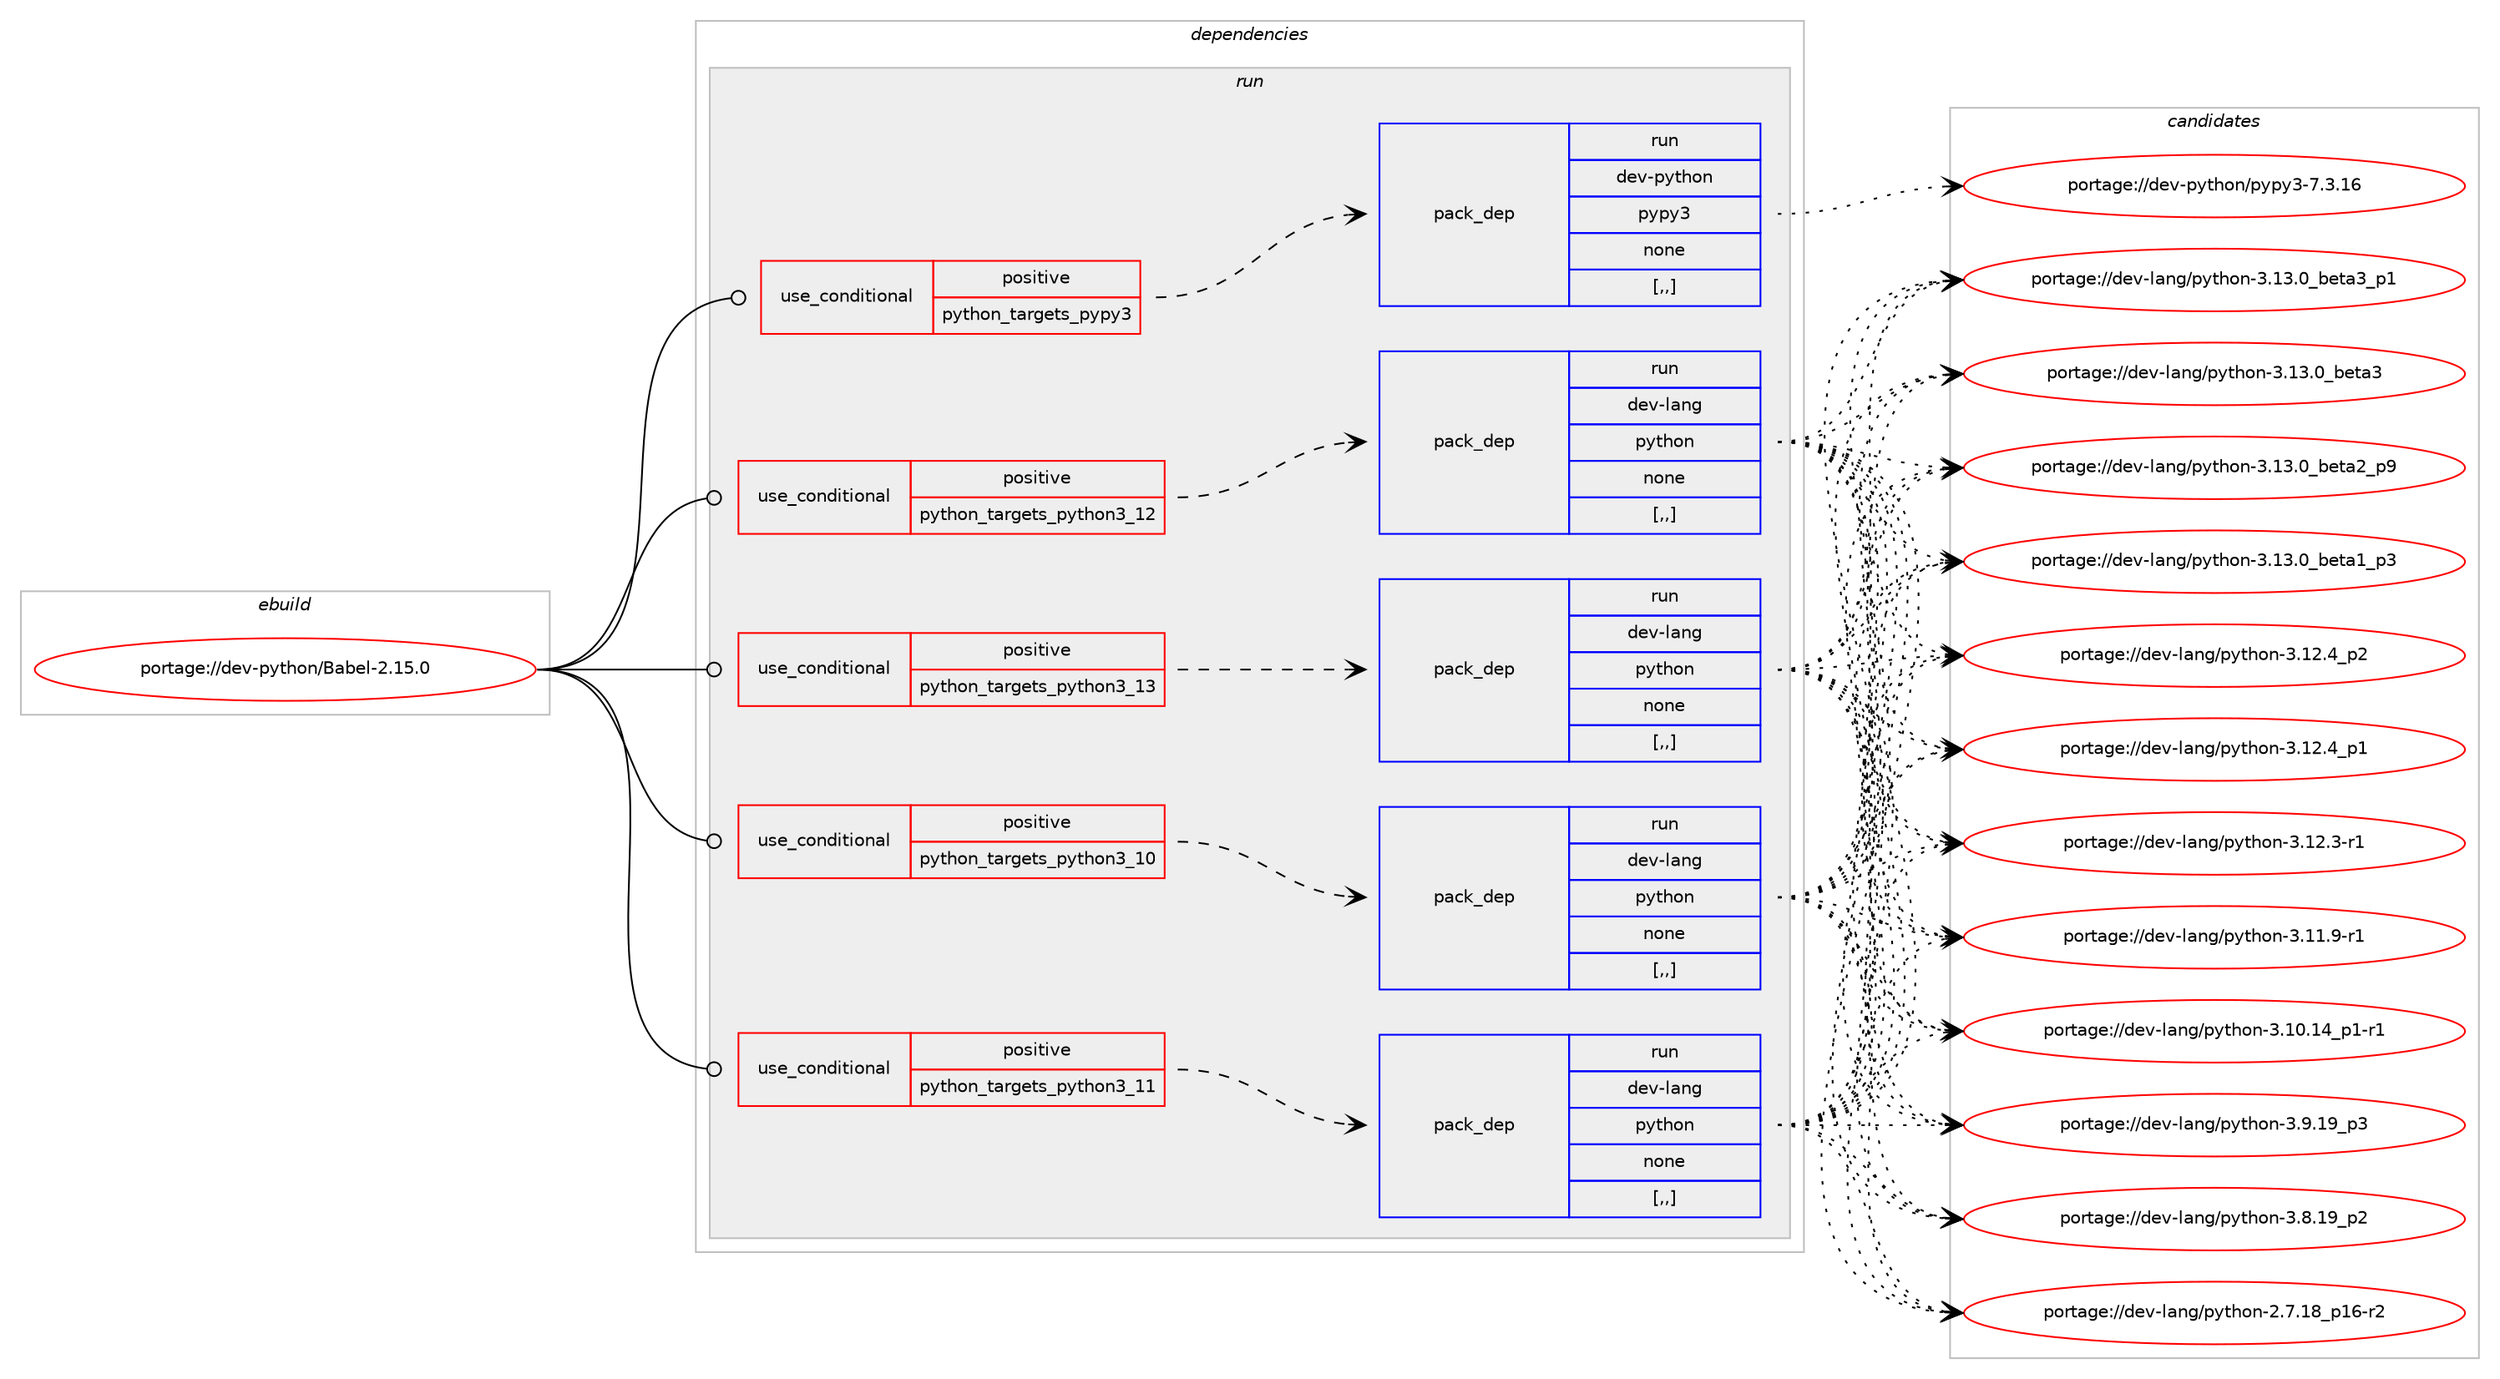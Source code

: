 digraph prolog {

# *************
# Graph options
# *************

newrank=true;
concentrate=true;
compound=true;
graph [rankdir=LR,fontname=Helvetica,fontsize=10,ranksep=1.5];#, ranksep=2.5, nodesep=0.2];
edge  [arrowhead=vee];
node  [fontname=Helvetica,fontsize=10];

# **********
# The ebuild
# **********

subgraph cluster_leftcol {
color=gray;
label=<<i>ebuild</i>>;
id [label="portage://dev-python/Babel-2.15.0", color=red, width=4, href="../dev-python/Babel-2.15.0.svg"];
}

# ****************
# The dependencies
# ****************

subgraph cluster_midcol {
color=gray;
label=<<i>dependencies</i>>;
subgraph cluster_compile {
fillcolor="#eeeeee";
style=filled;
label=<<i>compile</i>>;
}
subgraph cluster_compileandrun {
fillcolor="#eeeeee";
style=filled;
label=<<i>compile and run</i>>;
}
subgraph cluster_run {
fillcolor="#eeeeee";
style=filled;
label=<<i>run</i>>;
subgraph cond30395 {
dependency140529 [label=<<TABLE BORDER="0" CELLBORDER="1" CELLSPACING="0" CELLPADDING="4"><TR><TD ROWSPAN="3" CELLPADDING="10">use_conditional</TD></TR><TR><TD>positive</TD></TR><TR><TD>python_targets_pypy3</TD></TR></TABLE>>, shape=none, color=red];
subgraph pack108892 {
dependency140530 [label=<<TABLE BORDER="0" CELLBORDER="1" CELLSPACING="0" CELLPADDING="4" WIDTH="220"><TR><TD ROWSPAN="6" CELLPADDING="30">pack_dep</TD></TR><TR><TD WIDTH="110">run</TD></TR><TR><TD>dev-python</TD></TR><TR><TD>pypy3</TD></TR><TR><TD>none</TD></TR><TR><TD>[,,]</TD></TR></TABLE>>, shape=none, color=blue];
}
dependency140529:e -> dependency140530:w [weight=20,style="dashed",arrowhead="vee"];
}
id:e -> dependency140529:w [weight=20,style="solid",arrowhead="odot"];
subgraph cond30396 {
dependency140531 [label=<<TABLE BORDER="0" CELLBORDER="1" CELLSPACING="0" CELLPADDING="4"><TR><TD ROWSPAN="3" CELLPADDING="10">use_conditional</TD></TR><TR><TD>positive</TD></TR><TR><TD>python_targets_python3_10</TD></TR></TABLE>>, shape=none, color=red];
subgraph pack108893 {
dependency140532 [label=<<TABLE BORDER="0" CELLBORDER="1" CELLSPACING="0" CELLPADDING="4" WIDTH="220"><TR><TD ROWSPAN="6" CELLPADDING="30">pack_dep</TD></TR><TR><TD WIDTH="110">run</TD></TR><TR><TD>dev-lang</TD></TR><TR><TD>python</TD></TR><TR><TD>none</TD></TR><TR><TD>[,,]</TD></TR></TABLE>>, shape=none, color=blue];
}
dependency140531:e -> dependency140532:w [weight=20,style="dashed",arrowhead="vee"];
}
id:e -> dependency140531:w [weight=20,style="solid",arrowhead="odot"];
subgraph cond30397 {
dependency140533 [label=<<TABLE BORDER="0" CELLBORDER="1" CELLSPACING="0" CELLPADDING="4"><TR><TD ROWSPAN="3" CELLPADDING="10">use_conditional</TD></TR><TR><TD>positive</TD></TR><TR><TD>python_targets_python3_11</TD></TR></TABLE>>, shape=none, color=red];
subgraph pack108894 {
dependency140534 [label=<<TABLE BORDER="0" CELLBORDER="1" CELLSPACING="0" CELLPADDING="4" WIDTH="220"><TR><TD ROWSPAN="6" CELLPADDING="30">pack_dep</TD></TR><TR><TD WIDTH="110">run</TD></TR><TR><TD>dev-lang</TD></TR><TR><TD>python</TD></TR><TR><TD>none</TD></TR><TR><TD>[,,]</TD></TR></TABLE>>, shape=none, color=blue];
}
dependency140533:e -> dependency140534:w [weight=20,style="dashed",arrowhead="vee"];
}
id:e -> dependency140533:w [weight=20,style="solid",arrowhead="odot"];
subgraph cond30398 {
dependency140535 [label=<<TABLE BORDER="0" CELLBORDER="1" CELLSPACING="0" CELLPADDING="4"><TR><TD ROWSPAN="3" CELLPADDING="10">use_conditional</TD></TR><TR><TD>positive</TD></TR><TR><TD>python_targets_python3_12</TD></TR></TABLE>>, shape=none, color=red];
subgraph pack108895 {
dependency140536 [label=<<TABLE BORDER="0" CELLBORDER="1" CELLSPACING="0" CELLPADDING="4" WIDTH="220"><TR><TD ROWSPAN="6" CELLPADDING="30">pack_dep</TD></TR><TR><TD WIDTH="110">run</TD></TR><TR><TD>dev-lang</TD></TR><TR><TD>python</TD></TR><TR><TD>none</TD></TR><TR><TD>[,,]</TD></TR></TABLE>>, shape=none, color=blue];
}
dependency140535:e -> dependency140536:w [weight=20,style="dashed",arrowhead="vee"];
}
id:e -> dependency140535:w [weight=20,style="solid",arrowhead="odot"];
subgraph cond30399 {
dependency140537 [label=<<TABLE BORDER="0" CELLBORDER="1" CELLSPACING="0" CELLPADDING="4"><TR><TD ROWSPAN="3" CELLPADDING="10">use_conditional</TD></TR><TR><TD>positive</TD></TR><TR><TD>python_targets_python3_13</TD></TR></TABLE>>, shape=none, color=red];
subgraph pack108896 {
dependency140538 [label=<<TABLE BORDER="0" CELLBORDER="1" CELLSPACING="0" CELLPADDING="4" WIDTH="220"><TR><TD ROWSPAN="6" CELLPADDING="30">pack_dep</TD></TR><TR><TD WIDTH="110">run</TD></TR><TR><TD>dev-lang</TD></TR><TR><TD>python</TD></TR><TR><TD>none</TD></TR><TR><TD>[,,]</TD></TR></TABLE>>, shape=none, color=blue];
}
dependency140537:e -> dependency140538:w [weight=20,style="dashed",arrowhead="vee"];
}
id:e -> dependency140537:w [weight=20,style="solid",arrowhead="odot"];
}
}

# **************
# The candidates
# **************

subgraph cluster_choices {
rank=same;
color=gray;
label=<<i>candidates</i>>;

subgraph choice108892 {
color=black;
nodesep=1;
choice10010111845112121116104111110471121211121215145554651464954 [label="portage://dev-python/pypy3-7.3.16", color=red, width=4,href="../dev-python/pypy3-7.3.16.svg"];
dependency140530:e -> choice10010111845112121116104111110471121211121215145554651464954:w [style=dotted,weight="100"];
}
subgraph choice108893 {
color=black;
nodesep=1;
choice10010111845108971101034711212111610411111045514649514648959810111697519511249 [label="portage://dev-lang/python-3.13.0_beta3_p1", color=red, width=4,href="../dev-lang/python-3.13.0_beta3_p1.svg"];
choice1001011184510897110103471121211161041111104551464951464895981011169751 [label="portage://dev-lang/python-3.13.0_beta3", color=red, width=4,href="../dev-lang/python-3.13.0_beta3.svg"];
choice10010111845108971101034711212111610411111045514649514648959810111697509511257 [label="portage://dev-lang/python-3.13.0_beta2_p9", color=red, width=4,href="../dev-lang/python-3.13.0_beta2_p9.svg"];
choice10010111845108971101034711212111610411111045514649514648959810111697499511251 [label="portage://dev-lang/python-3.13.0_beta1_p3", color=red, width=4,href="../dev-lang/python-3.13.0_beta1_p3.svg"];
choice100101118451089711010347112121116104111110455146495046529511250 [label="portage://dev-lang/python-3.12.4_p2", color=red, width=4,href="../dev-lang/python-3.12.4_p2.svg"];
choice100101118451089711010347112121116104111110455146495046529511249 [label="portage://dev-lang/python-3.12.4_p1", color=red, width=4,href="../dev-lang/python-3.12.4_p1.svg"];
choice100101118451089711010347112121116104111110455146495046514511449 [label="portage://dev-lang/python-3.12.3-r1", color=red, width=4,href="../dev-lang/python-3.12.3-r1.svg"];
choice100101118451089711010347112121116104111110455146494946574511449 [label="portage://dev-lang/python-3.11.9-r1", color=red, width=4,href="../dev-lang/python-3.11.9-r1.svg"];
choice100101118451089711010347112121116104111110455146494846495295112494511449 [label="portage://dev-lang/python-3.10.14_p1-r1", color=red, width=4,href="../dev-lang/python-3.10.14_p1-r1.svg"];
choice100101118451089711010347112121116104111110455146574649579511251 [label="portage://dev-lang/python-3.9.19_p3", color=red, width=4,href="../dev-lang/python-3.9.19_p3.svg"];
choice100101118451089711010347112121116104111110455146564649579511250 [label="portage://dev-lang/python-3.8.19_p2", color=red, width=4,href="../dev-lang/python-3.8.19_p2.svg"];
choice100101118451089711010347112121116104111110455046554649569511249544511450 [label="portage://dev-lang/python-2.7.18_p16-r2", color=red, width=4,href="../dev-lang/python-2.7.18_p16-r2.svg"];
dependency140532:e -> choice10010111845108971101034711212111610411111045514649514648959810111697519511249:w [style=dotted,weight="100"];
dependency140532:e -> choice1001011184510897110103471121211161041111104551464951464895981011169751:w [style=dotted,weight="100"];
dependency140532:e -> choice10010111845108971101034711212111610411111045514649514648959810111697509511257:w [style=dotted,weight="100"];
dependency140532:e -> choice10010111845108971101034711212111610411111045514649514648959810111697499511251:w [style=dotted,weight="100"];
dependency140532:e -> choice100101118451089711010347112121116104111110455146495046529511250:w [style=dotted,weight="100"];
dependency140532:e -> choice100101118451089711010347112121116104111110455146495046529511249:w [style=dotted,weight="100"];
dependency140532:e -> choice100101118451089711010347112121116104111110455146495046514511449:w [style=dotted,weight="100"];
dependency140532:e -> choice100101118451089711010347112121116104111110455146494946574511449:w [style=dotted,weight="100"];
dependency140532:e -> choice100101118451089711010347112121116104111110455146494846495295112494511449:w [style=dotted,weight="100"];
dependency140532:e -> choice100101118451089711010347112121116104111110455146574649579511251:w [style=dotted,weight="100"];
dependency140532:e -> choice100101118451089711010347112121116104111110455146564649579511250:w [style=dotted,weight="100"];
dependency140532:e -> choice100101118451089711010347112121116104111110455046554649569511249544511450:w [style=dotted,weight="100"];
}
subgraph choice108894 {
color=black;
nodesep=1;
choice10010111845108971101034711212111610411111045514649514648959810111697519511249 [label="portage://dev-lang/python-3.13.0_beta3_p1", color=red, width=4,href="../dev-lang/python-3.13.0_beta3_p1.svg"];
choice1001011184510897110103471121211161041111104551464951464895981011169751 [label="portage://dev-lang/python-3.13.0_beta3", color=red, width=4,href="../dev-lang/python-3.13.0_beta3.svg"];
choice10010111845108971101034711212111610411111045514649514648959810111697509511257 [label="portage://dev-lang/python-3.13.0_beta2_p9", color=red, width=4,href="../dev-lang/python-3.13.0_beta2_p9.svg"];
choice10010111845108971101034711212111610411111045514649514648959810111697499511251 [label="portage://dev-lang/python-3.13.0_beta1_p3", color=red, width=4,href="../dev-lang/python-3.13.0_beta1_p3.svg"];
choice100101118451089711010347112121116104111110455146495046529511250 [label="portage://dev-lang/python-3.12.4_p2", color=red, width=4,href="../dev-lang/python-3.12.4_p2.svg"];
choice100101118451089711010347112121116104111110455146495046529511249 [label="portage://dev-lang/python-3.12.4_p1", color=red, width=4,href="../dev-lang/python-3.12.4_p1.svg"];
choice100101118451089711010347112121116104111110455146495046514511449 [label="portage://dev-lang/python-3.12.3-r1", color=red, width=4,href="../dev-lang/python-3.12.3-r1.svg"];
choice100101118451089711010347112121116104111110455146494946574511449 [label="portage://dev-lang/python-3.11.9-r1", color=red, width=4,href="../dev-lang/python-3.11.9-r1.svg"];
choice100101118451089711010347112121116104111110455146494846495295112494511449 [label="portage://dev-lang/python-3.10.14_p1-r1", color=red, width=4,href="../dev-lang/python-3.10.14_p1-r1.svg"];
choice100101118451089711010347112121116104111110455146574649579511251 [label="portage://dev-lang/python-3.9.19_p3", color=red, width=4,href="../dev-lang/python-3.9.19_p3.svg"];
choice100101118451089711010347112121116104111110455146564649579511250 [label="portage://dev-lang/python-3.8.19_p2", color=red, width=4,href="../dev-lang/python-3.8.19_p2.svg"];
choice100101118451089711010347112121116104111110455046554649569511249544511450 [label="portage://dev-lang/python-2.7.18_p16-r2", color=red, width=4,href="../dev-lang/python-2.7.18_p16-r2.svg"];
dependency140534:e -> choice10010111845108971101034711212111610411111045514649514648959810111697519511249:w [style=dotted,weight="100"];
dependency140534:e -> choice1001011184510897110103471121211161041111104551464951464895981011169751:w [style=dotted,weight="100"];
dependency140534:e -> choice10010111845108971101034711212111610411111045514649514648959810111697509511257:w [style=dotted,weight="100"];
dependency140534:e -> choice10010111845108971101034711212111610411111045514649514648959810111697499511251:w [style=dotted,weight="100"];
dependency140534:e -> choice100101118451089711010347112121116104111110455146495046529511250:w [style=dotted,weight="100"];
dependency140534:e -> choice100101118451089711010347112121116104111110455146495046529511249:w [style=dotted,weight="100"];
dependency140534:e -> choice100101118451089711010347112121116104111110455146495046514511449:w [style=dotted,weight="100"];
dependency140534:e -> choice100101118451089711010347112121116104111110455146494946574511449:w [style=dotted,weight="100"];
dependency140534:e -> choice100101118451089711010347112121116104111110455146494846495295112494511449:w [style=dotted,weight="100"];
dependency140534:e -> choice100101118451089711010347112121116104111110455146574649579511251:w [style=dotted,weight="100"];
dependency140534:e -> choice100101118451089711010347112121116104111110455146564649579511250:w [style=dotted,weight="100"];
dependency140534:e -> choice100101118451089711010347112121116104111110455046554649569511249544511450:w [style=dotted,weight="100"];
}
subgraph choice108895 {
color=black;
nodesep=1;
choice10010111845108971101034711212111610411111045514649514648959810111697519511249 [label="portage://dev-lang/python-3.13.0_beta3_p1", color=red, width=4,href="../dev-lang/python-3.13.0_beta3_p1.svg"];
choice1001011184510897110103471121211161041111104551464951464895981011169751 [label="portage://dev-lang/python-3.13.0_beta3", color=red, width=4,href="../dev-lang/python-3.13.0_beta3.svg"];
choice10010111845108971101034711212111610411111045514649514648959810111697509511257 [label="portage://dev-lang/python-3.13.0_beta2_p9", color=red, width=4,href="../dev-lang/python-3.13.0_beta2_p9.svg"];
choice10010111845108971101034711212111610411111045514649514648959810111697499511251 [label="portage://dev-lang/python-3.13.0_beta1_p3", color=red, width=4,href="../dev-lang/python-3.13.0_beta1_p3.svg"];
choice100101118451089711010347112121116104111110455146495046529511250 [label="portage://dev-lang/python-3.12.4_p2", color=red, width=4,href="../dev-lang/python-3.12.4_p2.svg"];
choice100101118451089711010347112121116104111110455146495046529511249 [label="portage://dev-lang/python-3.12.4_p1", color=red, width=4,href="../dev-lang/python-3.12.4_p1.svg"];
choice100101118451089711010347112121116104111110455146495046514511449 [label="portage://dev-lang/python-3.12.3-r1", color=red, width=4,href="../dev-lang/python-3.12.3-r1.svg"];
choice100101118451089711010347112121116104111110455146494946574511449 [label="portage://dev-lang/python-3.11.9-r1", color=red, width=4,href="../dev-lang/python-3.11.9-r1.svg"];
choice100101118451089711010347112121116104111110455146494846495295112494511449 [label="portage://dev-lang/python-3.10.14_p1-r1", color=red, width=4,href="../dev-lang/python-3.10.14_p1-r1.svg"];
choice100101118451089711010347112121116104111110455146574649579511251 [label="portage://dev-lang/python-3.9.19_p3", color=red, width=4,href="../dev-lang/python-3.9.19_p3.svg"];
choice100101118451089711010347112121116104111110455146564649579511250 [label="portage://dev-lang/python-3.8.19_p2", color=red, width=4,href="../dev-lang/python-3.8.19_p2.svg"];
choice100101118451089711010347112121116104111110455046554649569511249544511450 [label="portage://dev-lang/python-2.7.18_p16-r2", color=red, width=4,href="../dev-lang/python-2.7.18_p16-r2.svg"];
dependency140536:e -> choice10010111845108971101034711212111610411111045514649514648959810111697519511249:w [style=dotted,weight="100"];
dependency140536:e -> choice1001011184510897110103471121211161041111104551464951464895981011169751:w [style=dotted,weight="100"];
dependency140536:e -> choice10010111845108971101034711212111610411111045514649514648959810111697509511257:w [style=dotted,weight="100"];
dependency140536:e -> choice10010111845108971101034711212111610411111045514649514648959810111697499511251:w [style=dotted,weight="100"];
dependency140536:e -> choice100101118451089711010347112121116104111110455146495046529511250:w [style=dotted,weight="100"];
dependency140536:e -> choice100101118451089711010347112121116104111110455146495046529511249:w [style=dotted,weight="100"];
dependency140536:e -> choice100101118451089711010347112121116104111110455146495046514511449:w [style=dotted,weight="100"];
dependency140536:e -> choice100101118451089711010347112121116104111110455146494946574511449:w [style=dotted,weight="100"];
dependency140536:e -> choice100101118451089711010347112121116104111110455146494846495295112494511449:w [style=dotted,weight="100"];
dependency140536:e -> choice100101118451089711010347112121116104111110455146574649579511251:w [style=dotted,weight="100"];
dependency140536:e -> choice100101118451089711010347112121116104111110455146564649579511250:w [style=dotted,weight="100"];
dependency140536:e -> choice100101118451089711010347112121116104111110455046554649569511249544511450:w [style=dotted,weight="100"];
}
subgraph choice108896 {
color=black;
nodesep=1;
choice10010111845108971101034711212111610411111045514649514648959810111697519511249 [label="portage://dev-lang/python-3.13.0_beta3_p1", color=red, width=4,href="../dev-lang/python-3.13.0_beta3_p1.svg"];
choice1001011184510897110103471121211161041111104551464951464895981011169751 [label="portage://dev-lang/python-3.13.0_beta3", color=red, width=4,href="../dev-lang/python-3.13.0_beta3.svg"];
choice10010111845108971101034711212111610411111045514649514648959810111697509511257 [label="portage://dev-lang/python-3.13.0_beta2_p9", color=red, width=4,href="../dev-lang/python-3.13.0_beta2_p9.svg"];
choice10010111845108971101034711212111610411111045514649514648959810111697499511251 [label="portage://dev-lang/python-3.13.0_beta1_p3", color=red, width=4,href="../dev-lang/python-3.13.0_beta1_p3.svg"];
choice100101118451089711010347112121116104111110455146495046529511250 [label="portage://dev-lang/python-3.12.4_p2", color=red, width=4,href="../dev-lang/python-3.12.4_p2.svg"];
choice100101118451089711010347112121116104111110455146495046529511249 [label="portage://dev-lang/python-3.12.4_p1", color=red, width=4,href="../dev-lang/python-3.12.4_p1.svg"];
choice100101118451089711010347112121116104111110455146495046514511449 [label="portage://dev-lang/python-3.12.3-r1", color=red, width=4,href="../dev-lang/python-3.12.3-r1.svg"];
choice100101118451089711010347112121116104111110455146494946574511449 [label="portage://dev-lang/python-3.11.9-r1", color=red, width=4,href="../dev-lang/python-3.11.9-r1.svg"];
choice100101118451089711010347112121116104111110455146494846495295112494511449 [label="portage://dev-lang/python-3.10.14_p1-r1", color=red, width=4,href="../dev-lang/python-3.10.14_p1-r1.svg"];
choice100101118451089711010347112121116104111110455146574649579511251 [label="portage://dev-lang/python-3.9.19_p3", color=red, width=4,href="../dev-lang/python-3.9.19_p3.svg"];
choice100101118451089711010347112121116104111110455146564649579511250 [label="portage://dev-lang/python-3.8.19_p2", color=red, width=4,href="../dev-lang/python-3.8.19_p2.svg"];
choice100101118451089711010347112121116104111110455046554649569511249544511450 [label="portage://dev-lang/python-2.7.18_p16-r2", color=red, width=4,href="../dev-lang/python-2.7.18_p16-r2.svg"];
dependency140538:e -> choice10010111845108971101034711212111610411111045514649514648959810111697519511249:w [style=dotted,weight="100"];
dependency140538:e -> choice1001011184510897110103471121211161041111104551464951464895981011169751:w [style=dotted,weight="100"];
dependency140538:e -> choice10010111845108971101034711212111610411111045514649514648959810111697509511257:w [style=dotted,weight="100"];
dependency140538:e -> choice10010111845108971101034711212111610411111045514649514648959810111697499511251:w [style=dotted,weight="100"];
dependency140538:e -> choice100101118451089711010347112121116104111110455146495046529511250:w [style=dotted,weight="100"];
dependency140538:e -> choice100101118451089711010347112121116104111110455146495046529511249:w [style=dotted,weight="100"];
dependency140538:e -> choice100101118451089711010347112121116104111110455146495046514511449:w [style=dotted,weight="100"];
dependency140538:e -> choice100101118451089711010347112121116104111110455146494946574511449:w [style=dotted,weight="100"];
dependency140538:e -> choice100101118451089711010347112121116104111110455146494846495295112494511449:w [style=dotted,weight="100"];
dependency140538:e -> choice100101118451089711010347112121116104111110455146574649579511251:w [style=dotted,weight="100"];
dependency140538:e -> choice100101118451089711010347112121116104111110455146564649579511250:w [style=dotted,weight="100"];
dependency140538:e -> choice100101118451089711010347112121116104111110455046554649569511249544511450:w [style=dotted,weight="100"];
}
}

}
